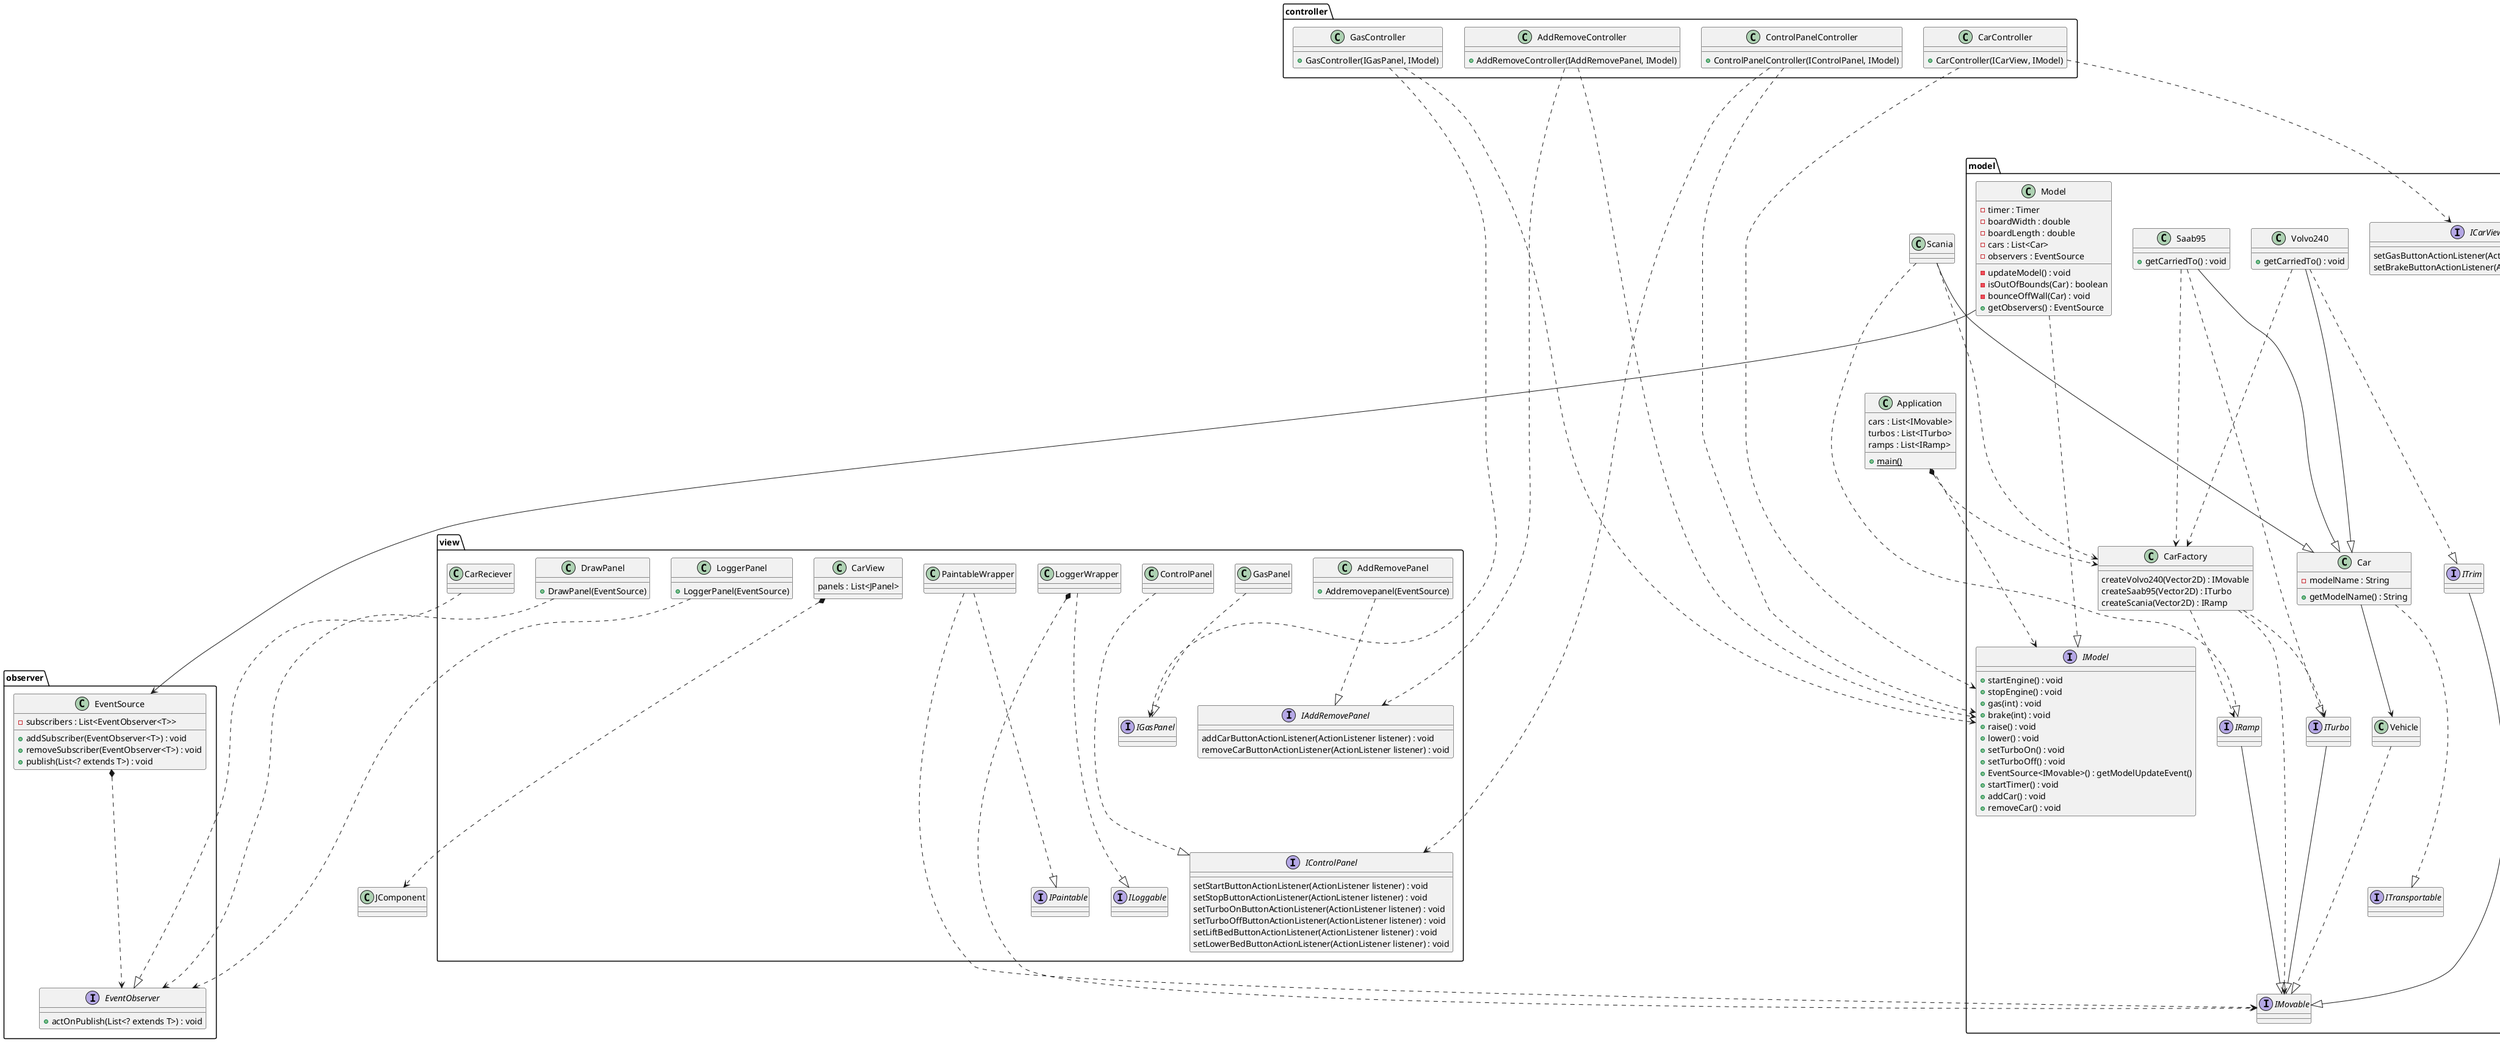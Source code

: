 @startuml
'https://plantuml.com/sequence-diagram

class Application{
    {static}+main()
    cars : List<IMovable>
    turbos : List<ITurbo>
    ramps : List<IRamp>
}

package controller {
    class AddRemoveController{
        +AddRemoveController(IAddRemovePanel, IModel)
    }

    class CarController {
        +CarController(ICarView, IModel)
    }

    class ControlPanelController{
        +ControlPanelController(IControlPanel, IModel)
    }

    class GasController{
        +GasController(IGasPanel, IModel)
    }
}

package model {


    class Car{
        -modelName : String
        +getModelName() : String
    }

    class CarFactory{
        createVolvo240(Vector2D) : IMovable
        createSaab95(Vector2D) : ITurbo
        createScania(Vector2D) : IRamp
    }

    class Container{}

    class Ferry{}

    class FIFO{}

    interface ICarView{
        setGasButtonActionListener(ActionListener) : void
        setBrakeButtonActionListener(ActionListener) : void
    }

    interface IModel{
        +startEngine() : void
        +stopEngine() : void
        +gas(int) : void
        +brake(int) : void
        +raise() : void
        +lower() : void
        +setTurboOn() : void
        +setTurboOff() : void
        +EventSource<IMovable>() : getModelUpdateEvent()
        +startTimer() : void
        +addCar() : void
        +removeCar() : void
    }

    interface IMovable{}
    interface IRamp{}
    interface ITransportable{}
    interface ITransporter{}
    interface ITrim{}
    interface ITurbo{}

    class LIFO{}

    class Model{
        -timer : Timer
        -boardWidth : double
        -boardLength : double
        -cars : List<Car>
        -observers : EventSource
        -updateModel() : void
        -isOutOfBounds(Car) : boolean
        -bounceOffWall(Car) : void
        +getObservers() : EventSource
    }

    class Ramp{}
    class Saab95{
    +getCarriedTo() : void
    }

    class TransportTruck{
    +getCarriedTo() : void
    }
    class Vector2D{}
    class Vehicle{}
    class Volvo240{
    +getCarriedTo() : void
    }
    class Workshop{}


    package Scania {

    class Scania{
        ~ramp : Ramp
        ~state : State

        +getCarriedTo() : void


    }


    abstract class State {
        ~{abstract} startEngine(Scania) : IRampVehicle
        ~{abstract} stopEngine(Scania) : IRampVehicle
        ~{abstract} move(Scania) : IRampVehicle
        ~{abstract} turnLeft(Scania) : IRampVehicle
        ~{abstract} turnRight(Scania) : IRampVehicle
        ~{abstract} turnAround(Scania) : IRampVehicle
        ~{abstract} gas(Scania) : IRampVehicle
        ~{abstract} brake(Scania) : IRampVehicle
        ~{abstract} isEngineOn(Scania) : boolean
        ~{abstract} raise(Scania, double) : IRampVehicle
        ~{abstract} lower(Scania, double) : IRampVehicle
    }

    class EngineOnState{}
    class EngineOffLoweredRampState {}
    class RaisedRampState {}

    State <|-- EngineOffLoweredRampState
    State <|-- EngineOnState
    State <|-- RaisedRampState
    Scania *--> State

}


}

package observer {
    class EventSource {
        - subscribers : List<EventObserver<T>>
        + addSubscriber(EventObserver<T>) : void
        + removeSubscriber(EventObserver<T>) : void
        + publish(List<? extends T>) : void
    }

    interface EventObserver {
        + actOnPublish(List<? extends T>) : void
    }
}

package view {

    class AddRemovePanel{
        +Addremovepanel(EventSource)
    }

    class CarReciever{}


    class CarView{
        panels : List<JPanel>
    }

    class ControlPanel{}

    class DrawPanel{
        +DrawPanel(EventSource)
    }

    class GasPanel{}

    interface IAddRemovePanel {
        addCarButtonActionListener(ActionListener listener) : void
        removeCarButtonActionListener(ActionListener listener) : void
    }

    interface IControlPanel{
        setStartButtonActionListener(ActionListener listener) : void
        setStopButtonActionListener(ActionListener listener) : void
        setTurboOnButtonActionListener(ActionListener listener) : void
        setTurboOffButtonActionListener(ActionListener listener) : void
        setLiftBedButtonActionListener(ActionListener listener) : void
        setLowerBedButtonActionListener(ActionListener listener) : void
    }

    interface IGasPanel{}
    interface ILoggable{}
    interface IPaintable{}

    class LoggerPanel{
        +LoggerPanel(EventSource)
    }

    class LoggerWrapper{}
    class PaintableWrapper{}
}

package Swing {
    class JSpinner{}
    class JPanel{}
    class JButton {}
    class JLabel {}
    class JFrame {}
}

Application ...> IModel
Application *..> CarFactory


AddRemoveController ...> IAddRemovePanel
AddRemoveController ...> IModel

CarController ...> ICarView
CarController ...> IModel

ControlPanelController ...> IControlPanel
ControlPanelController ...> IModel

GasController ...> IGasPanel
GasController ...> IModel

Car --> Vehicle
Car ...|> ITransportable

CarFactory ..> IMovable
CarFactory ..> ITurbo
CarFactory ..> IRamp

IRamp ---|> IMovable
ITrim ---|> IMovable
ITurbo ---|> IMovable

Model ....|> IModel
Model ----> EventSource

Saab95 ...|> ITurbo
Saab95 ---|> Car
Saab95 ...> CarFactory

Scania ...|> IRamp
Scania ---|> Car
Scania ...> CarFactory

Vehicle ..|> IMovable

Volvo240 ...|> ITrim
Volvo240 ---|> Car
Volvo240 ...> CarFactory

EventSource *...> EventObserver


AddRemovePanel ..|> IAddRemovePanel

CarReciever ...|> EventObserver

CarView *...> JComponent


ControlPanel ...|> IControlPanel

DrawPanel ....> EventObserver


GasPanel ..|> IGasPanel


LoggerPanel ...> EventObserver

LoggerWrapper ...|> ILoggable
LoggerWrapper *...> IMovable

PaintableWrapper ...|> IPaintable
PaintableWrapper ...> IMovable



@enduml

